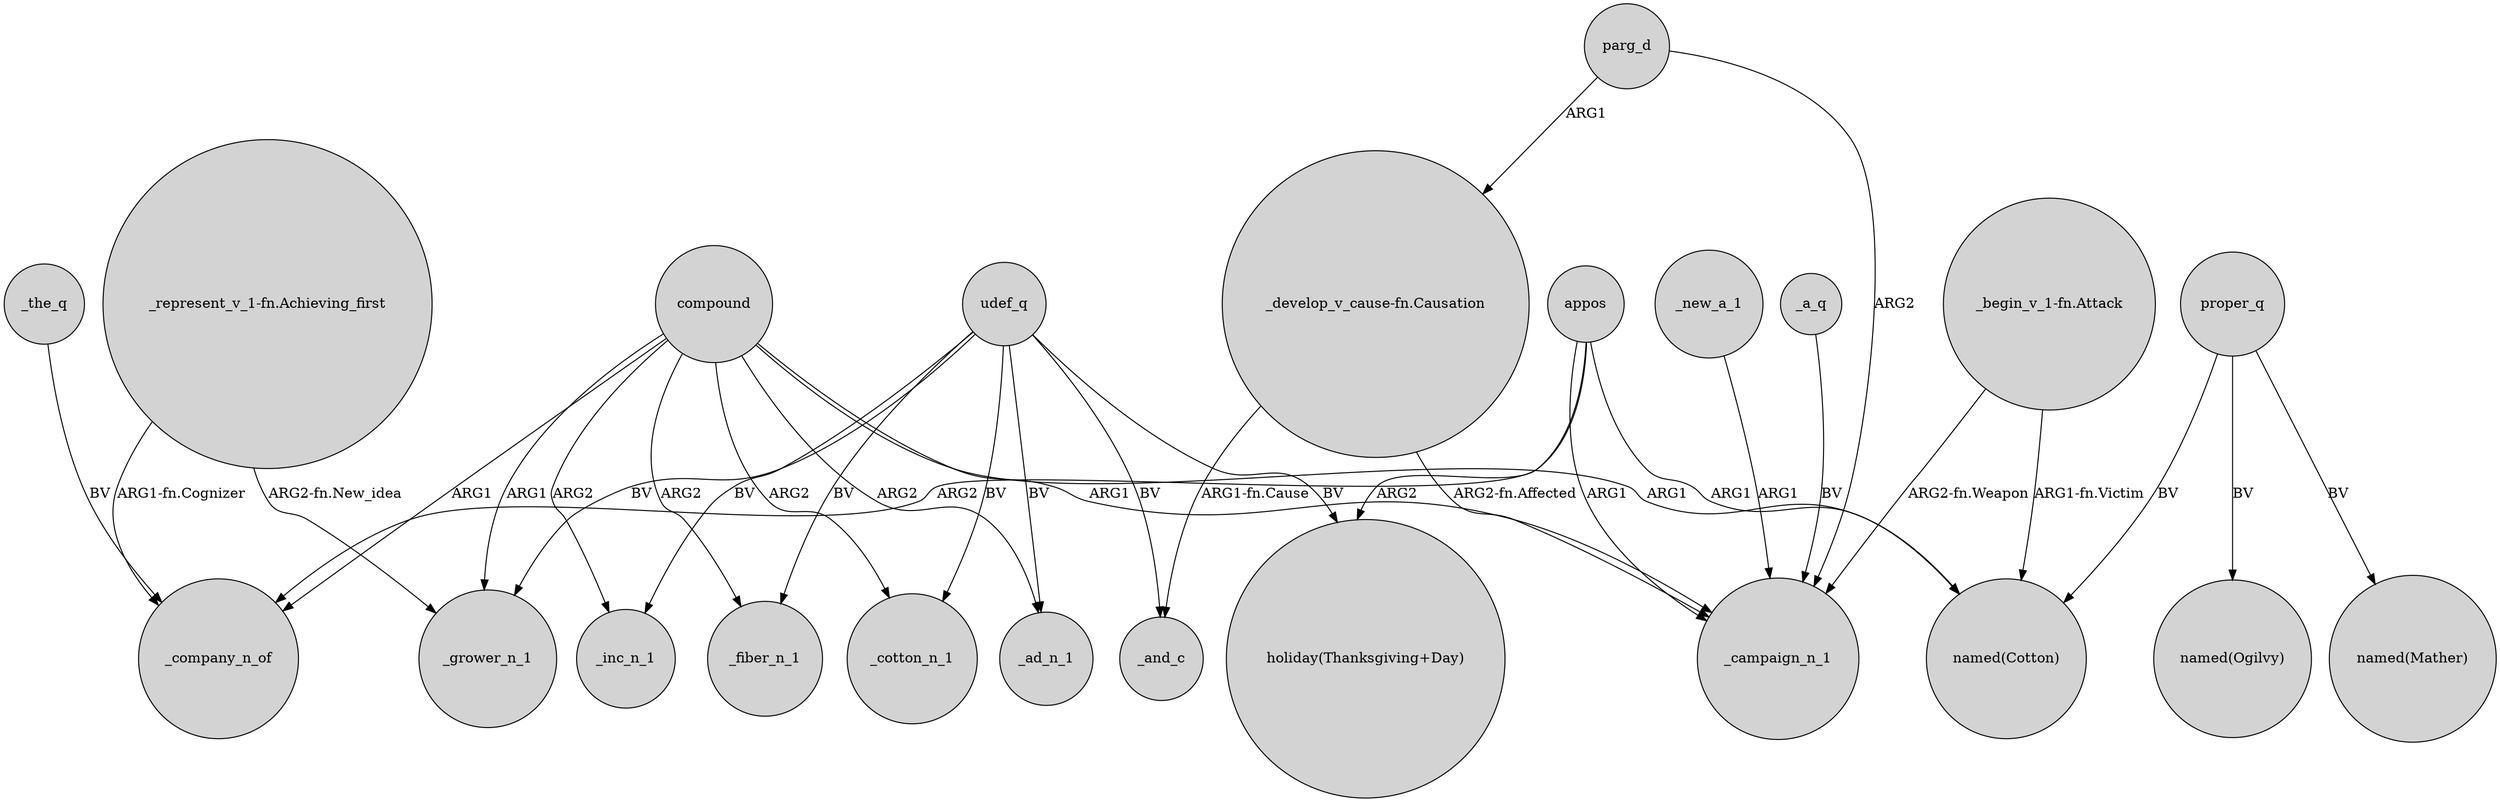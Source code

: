 digraph {
	node [shape=circle style=filled]
	compound -> _grower_n_1 [label=ARG1]
	parg_d -> _campaign_n_1 [label=ARG2]
	"_begin_v_1-fn.Attack" -> "named(Cotton)" [label="ARG1-fn.Victim"]
	"_represent_v_1-fn.Achieving_first" -> _company_n_of [label="ARG1-fn.Cognizer"]
	proper_q -> "named(Mather)" [label=BV]
	appos -> "holiday(Thanksgiving+Day)" [label=ARG2]
	"_develop_v_cause-fn.Causation" -> _campaign_n_1 [label="ARG2-fn.Affected"]
	compound -> _cotton_n_1 [label=ARG2]
	"_develop_v_cause-fn.Causation" -> _and_c [label="ARG1-fn.Cause"]
	compound -> _company_n_of [label=ARG1]
	"_begin_v_1-fn.Attack" -> _campaign_n_1 [label="ARG2-fn.Weapon"]
	compound -> "named(Cotton)" [label=ARG1]
	udef_q -> _and_c [label=BV]
	parg_d -> "_develop_v_cause-fn.Causation" [label=ARG1]
	_new_a_1 -> _campaign_n_1 [label=ARG1]
	udef_q -> _fiber_n_1 [label=BV]
	compound -> _fiber_n_1 [label=ARG2]
	udef_q -> _inc_n_1 [label=BV]
	compound -> _inc_n_1 [label=ARG2]
	compound -> _ad_n_1 [label=ARG2]
	proper_q -> "named(Ogilvy)" [label=BV]
	appos -> _campaign_n_1 [label=ARG1]
	compound -> _campaign_n_1 [label=ARG1]
	udef_q -> _cotton_n_1 [label=BV]
	_a_q -> _campaign_n_1 [label=BV]
	proper_q -> "named(Cotton)" [label=BV]
	appos -> _company_n_of [label=ARG2]
	"_represent_v_1-fn.Achieving_first" -> _grower_n_1 [label="ARG2-fn.New_idea"]
	udef_q -> _grower_n_1 [label=BV]
	udef_q -> _ad_n_1 [label=BV]
	_the_q -> _company_n_of [label=BV]
	appos -> "named(Cotton)" [label=ARG1]
	udef_q -> "holiday(Thanksgiving+Day)" [label=BV]
}
